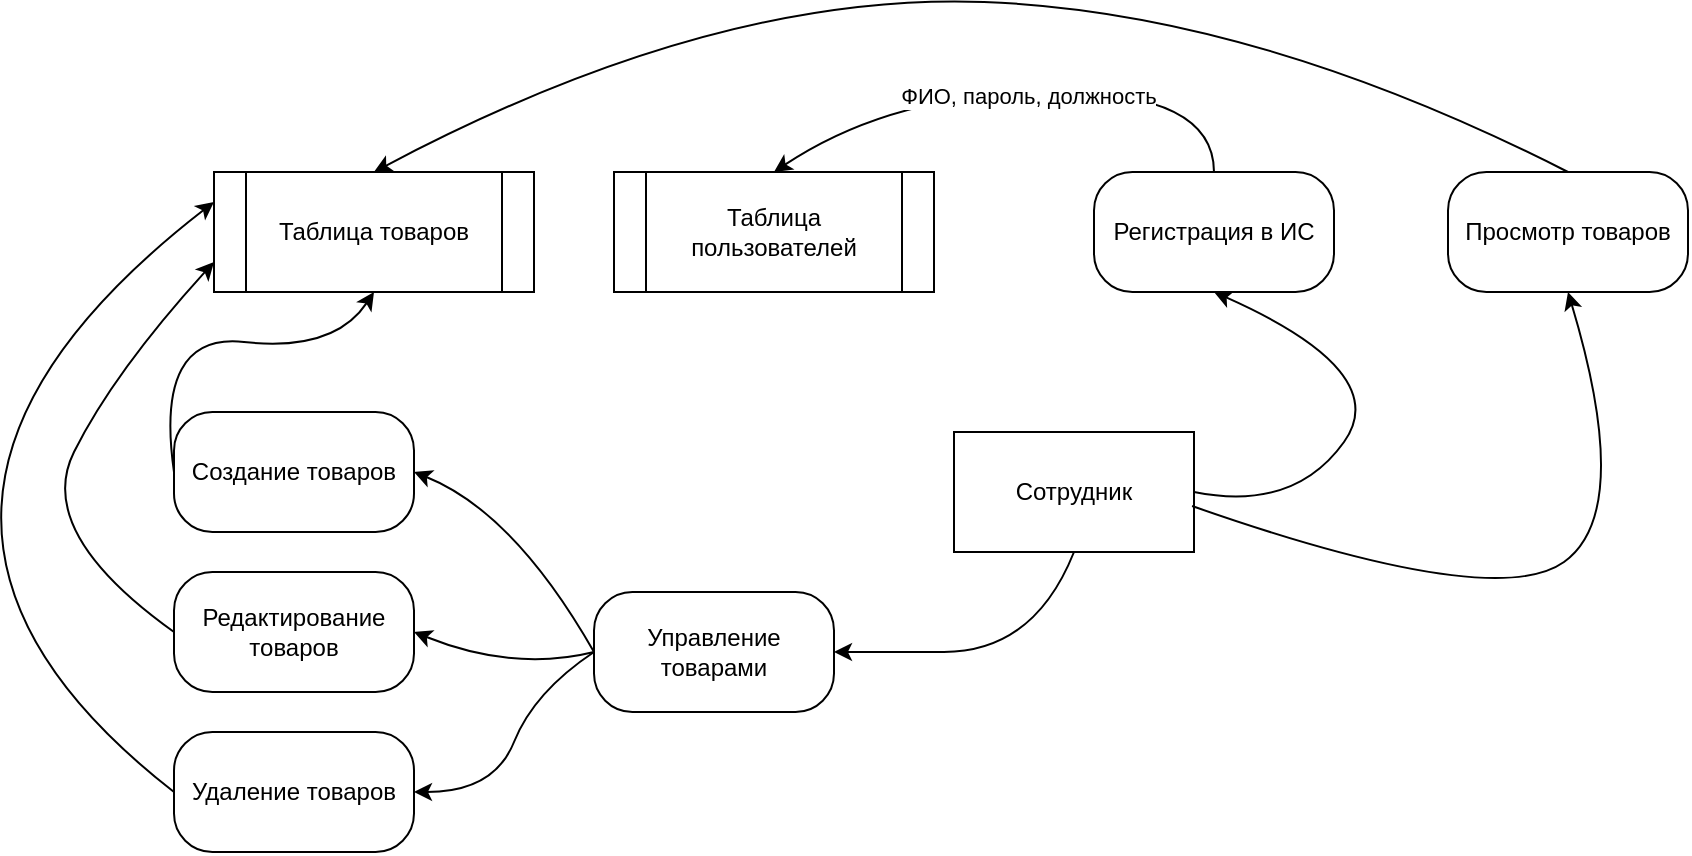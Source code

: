 <mxfile version="20.3.6" type="device"><diagram id="cupbl3RbdFxYvWN4n0Y0" name="Страница 1"><mxGraphModel dx="1769" dy="572" grid="1" gridSize="10" guides="1" tooltips="1" connect="1" arrows="1" fold="1" page="1" pageScale="1" pageWidth="827" pageHeight="1169" math="0" shadow="0"><root><mxCell id="0"/><mxCell id="1" parent="0"/><mxCell id="o4MuHMw5g5b3kTRfOkzI-1" value="Сотрудник" style="rounded=0;whiteSpace=wrap;html=1;" vertex="1" parent="1"><mxGeometry x="460" y="230" width="120" height="60" as="geometry"/></mxCell><mxCell id="o4MuHMw5g5b3kTRfOkzI-2" value="Регистрация в ИС" style="rounded=1;whiteSpace=wrap;html=1;arcSize=32;" vertex="1" parent="1"><mxGeometry x="530" y="100" width="120" height="60" as="geometry"/></mxCell><mxCell id="o4MuHMw5g5b3kTRfOkzI-4" value="Таблица пользователей" style="shape=process;whiteSpace=wrap;html=1;backgroundOutline=1;" vertex="1" parent="1"><mxGeometry x="290" y="100" width="160" height="60" as="geometry"/></mxCell><mxCell id="o4MuHMw5g5b3kTRfOkzI-6" value="Таблица товаров" style="shape=process;whiteSpace=wrap;html=1;backgroundOutline=1;" vertex="1" parent="1"><mxGeometry x="90" y="100" width="160" height="60" as="geometry"/></mxCell><mxCell id="o4MuHMw5g5b3kTRfOkzI-7" value="Просмотр товаров" style="rounded=1;whiteSpace=wrap;html=1;arcSize=32;" vertex="1" parent="1"><mxGeometry x="707" y="100" width="120" height="60" as="geometry"/></mxCell><mxCell id="o4MuHMw5g5b3kTRfOkzI-8" value="Создание товаров" style="rounded=1;whiteSpace=wrap;html=1;arcSize=32;" vertex="1" parent="1"><mxGeometry x="70" y="220" width="120" height="60" as="geometry"/></mxCell><mxCell id="o4MuHMw5g5b3kTRfOkzI-9" value="Редактирование товаров" style="rounded=1;whiteSpace=wrap;html=1;arcSize=32;" vertex="1" parent="1"><mxGeometry x="70" y="300" width="120" height="60" as="geometry"/></mxCell><mxCell id="o4MuHMw5g5b3kTRfOkzI-10" value="Удаление товаров" style="rounded=1;whiteSpace=wrap;html=1;arcSize=32;" vertex="1" parent="1"><mxGeometry x="70" y="380" width="120" height="60" as="geometry"/></mxCell><mxCell id="o4MuHMw5g5b3kTRfOkzI-11" value="" style="curved=1;endArrow=classic;html=1;rounded=0;entryX=0.5;entryY=1;entryDx=0;entryDy=0;exitX=0.992;exitY=0.617;exitDx=0;exitDy=0;exitPerimeter=0;" edge="1" parent="1" source="o4MuHMw5g5b3kTRfOkzI-1" target="o4MuHMw5g5b3kTRfOkzI-7"><mxGeometry width="50" height="50" relative="1" as="geometry"><mxPoint x="390" y="260" as="sourcePoint"/><mxPoint x="440" y="210" as="targetPoint"/><Array as="points"><mxPoint x="730" y="320"/><mxPoint x="800" y="270"/></Array></mxGeometry></mxCell><mxCell id="o4MuHMw5g5b3kTRfOkzI-12" value="" style="curved=1;endArrow=classic;html=1;rounded=0;exitX=1;exitY=0.5;exitDx=0;exitDy=0;entryX=0.5;entryY=1;entryDx=0;entryDy=0;" edge="1" parent="1" source="o4MuHMw5g5b3kTRfOkzI-1" target="o4MuHMw5g5b3kTRfOkzI-2"><mxGeometry width="50" height="50" relative="1" as="geometry"><mxPoint x="390" y="260" as="sourcePoint"/><mxPoint x="440" y="210" as="targetPoint"/><Array as="points"><mxPoint x="630" y="270"/><mxPoint x="680" y="200"/></Array></mxGeometry></mxCell><mxCell id="o4MuHMw5g5b3kTRfOkzI-13" value="" style="curved=1;endArrow=classic;html=1;rounded=0;exitX=0.5;exitY=0;exitDx=0;exitDy=0;entryX=0.5;entryY=0;entryDx=0;entryDy=0;" edge="1" parent="1" source="o4MuHMw5g5b3kTRfOkzI-7" target="o4MuHMw5g5b3kTRfOkzI-6"><mxGeometry width="50" height="50" relative="1" as="geometry"><mxPoint x="390" y="260" as="sourcePoint"/><mxPoint x="440" y="210" as="targetPoint"/><Array as="points"><mxPoint x="610" y="20"/><mxPoint x="340" y="10"/></Array></mxGeometry></mxCell><mxCell id="o4MuHMw5g5b3kTRfOkzI-14" value="" style="curved=1;endArrow=classic;html=1;rounded=0;exitX=0.5;exitY=0;exitDx=0;exitDy=0;entryX=0.5;entryY=0;entryDx=0;entryDy=0;" edge="1" parent="1" source="o4MuHMw5g5b3kTRfOkzI-2" target="o4MuHMw5g5b3kTRfOkzI-4"><mxGeometry width="50" height="50" relative="1" as="geometry"><mxPoint x="410" y="240" as="sourcePoint"/><mxPoint x="440" y="210" as="targetPoint"/><Array as="points"><mxPoint x="590" y="60"/><mxPoint x="430" y="60"/></Array></mxGeometry></mxCell><mxCell id="o4MuHMw5g5b3kTRfOkzI-26" value="ФИО, пароль, должность" style="edgeLabel;html=1;align=center;verticalAlign=middle;resizable=0;points=[];" vertex="1" connectable="0" parent="o4MuHMw5g5b3kTRfOkzI-14"><mxGeometry x="-0.022" y="2" relative="1" as="geometry"><mxPoint as="offset"/></mxGeometry></mxCell><mxCell id="o4MuHMw5g5b3kTRfOkzI-15" value="Управление товарами" style="rounded=1;whiteSpace=wrap;html=1;arcSize=32;" vertex="1" parent="1"><mxGeometry x="280" y="310" width="120" height="60" as="geometry"/></mxCell><mxCell id="o4MuHMw5g5b3kTRfOkzI-16" value="" style="curved=1;endArrow=classic;html=1;rounded=0;exitX=0.5;exitY=1;exitDx=0;exitDy=0;entryX=1;entryY=0.5;entryDx=0;entryDy=0;" edge="1" parent="1" source="o4MuHMw5g5b3kTRfOkzI-1" target="o4MuHMw5g5b3kTRfOkzI-15"><mxGeometry width="50" height="50" relative="1" as="geometry"><mxPoint x="390" y="320" as="sourcePoint"/><mxPoint x="440" y="270" as="targetPoint"/><Array as="points"><mxPoint x="500" y="340"/><mxPoint x="410" y="340"/></Array></mxGeometry></mxCell><mxCell id="o4MuHMw5g5b3kTRfOkzI-17" value="" style="curved=1;endArrow=classic;html=1;rounded=0;entryX=1;entryY=0.5;entryDx=0;entryDy=0;exitX=0;exitY=0.5;exitDx=0;exitDy=0;" edge="1" parent="1" source="o4MuHMw5g5b3kTRfOkzI-15" target="o4MuHMw5g5b3kTRfOkzI-8"><mxGeometry width="50" height="50" relative="1" as="geometry"><mxPoint x="390" y="320" as="sourcePoint"/><mxPoint x="440" y="270" as="targetPoint"/><Array as="points"><mxPoint x="240" y="270"/></Array></mxGeometry></mxCell><mxCell id="o4MuHMw5g5b3kTRfOkzI-18" value="" style="curved=1;endArrow=classic;html=1;rounded=0;entryX=1;entryY=0.5;entryDx=0;entryDy=0;exitX=0;exitY=0.5;exitDx=0;exitDy=0;" edge="1" parent="1" source="o4MuHMw5g5b3kTRfOkzI-15" target="o4MuHMw5g5b3kTRfOkzI-9"><mxGeometry width="50" height="50" relative="1" as="geometry"><mxPoint x="280" y="420" as="sourcePoint"/><mxPoint x="190" y="330" as="targetPoint"/><Array as="points"><mxPoint x="240" y="350"/></Array></mxGeometry></mxCell><mxCell id="o4MuHMw5g5b3kTRfOkzI-19" value="" style="curved=1;endArrow=classic;html=1;rounded=0;entryX=1;entryY=0.5;entryDx=0;entryDy=0;exitX=0;exitY=0.5;exitDx=0;exitDy=0;" edge="1" parent="1" source="o4MuHMw5g5b3kTRfOkzI-15" target="o4MuHMw5g5b3kTRfOkzI-10"><mxGeometry width="50" height="50" relative="1" as="geometry"><mxPoint x="390" y="320" as="sourcePoint"/><mxPoint x="440" y="270" as="targetPoint"/><Array as="points"><mxPoint x="250" y="360"/><mxPoint x="230" y="410"/></Array></mxGeometry></mxCell><mxCell id="o4MuHMw5g5b3kTRfOkzI-23" value="" style="curved=1;endArrow=classic;html=1;rounded=0;exitX=0;exitY=0.5;exitDx=0;exitDy=0;entryX=0.5;entryY=1;entryDx=0;entryDy=0;" edge="1" parent="1" source="o4MuHMw5g5b3kTRfOkzI-8" target="o4MuHMw5g5b3kTRfOkzI-6"><mxGeometry width="50" height="50" relative="1" as="geometry"><mxPoint x="240" y="290" as="sourcePoint"/><mxPoint x="290" y="240" as="targetPoint"/><Array as="points"><mxPoint x="60" y="180"/><mxPoint x="150" y="190"/></Array></mxGeometry></mxCell><mxCell id="o4MuHMw5g5b3kTRfOkzI-24" value="" style="curved=1;endArrow=classic;html=1;rounded=0;exitX=0;exitY=0.5;exitDx=0;exitDy=0;entryX=0;entryY=0.75;entryDx=0;entryDy=0;" edge="1" parent="1" source="o4MuHMw5g5b3kTRfOkzI-9" target="o4MuHMw5g5b3kTRfOkzI-6"><mxGeometry width="50" height="50" relative="1" as="geometry"><mxPoint x="240" y="290" as="sourcePoint"/><mxPoint x="290" y="240" as="targetPoint"/><Array as="points"><mxPoint y="280"/><mxPoint x="40" y="200"/></Array></mxGeometry></mxCell><mxCell id="o4MuHMw5g5b3kTRfOkzI-25" value="" style="curved=1;endArrow=classic;html=1;rounded=0;exitX=0;exitY=0.5;exitDx=0;exitDy=0;entryX=0;entryY=0.25;entryDx=0;entryDy=0;" edge="1" parent="1" source="o4MuHMw5g5b3kTRfOkzI-10" target="o4MuHMw5g5b3kTRfOkzI-6"><mxGeometry width="50" height="50" relative="1" as="geometry"><mxPoint x="60" y="410" as="sourcePoint"/><mxPoint x="290" y="240" as="targetPoint"/><Array as="points"><mxPoint x="-110" y="270"/></Array></mxGeometry></mxCell></root></mxGraphModel></diagram></mxfile>